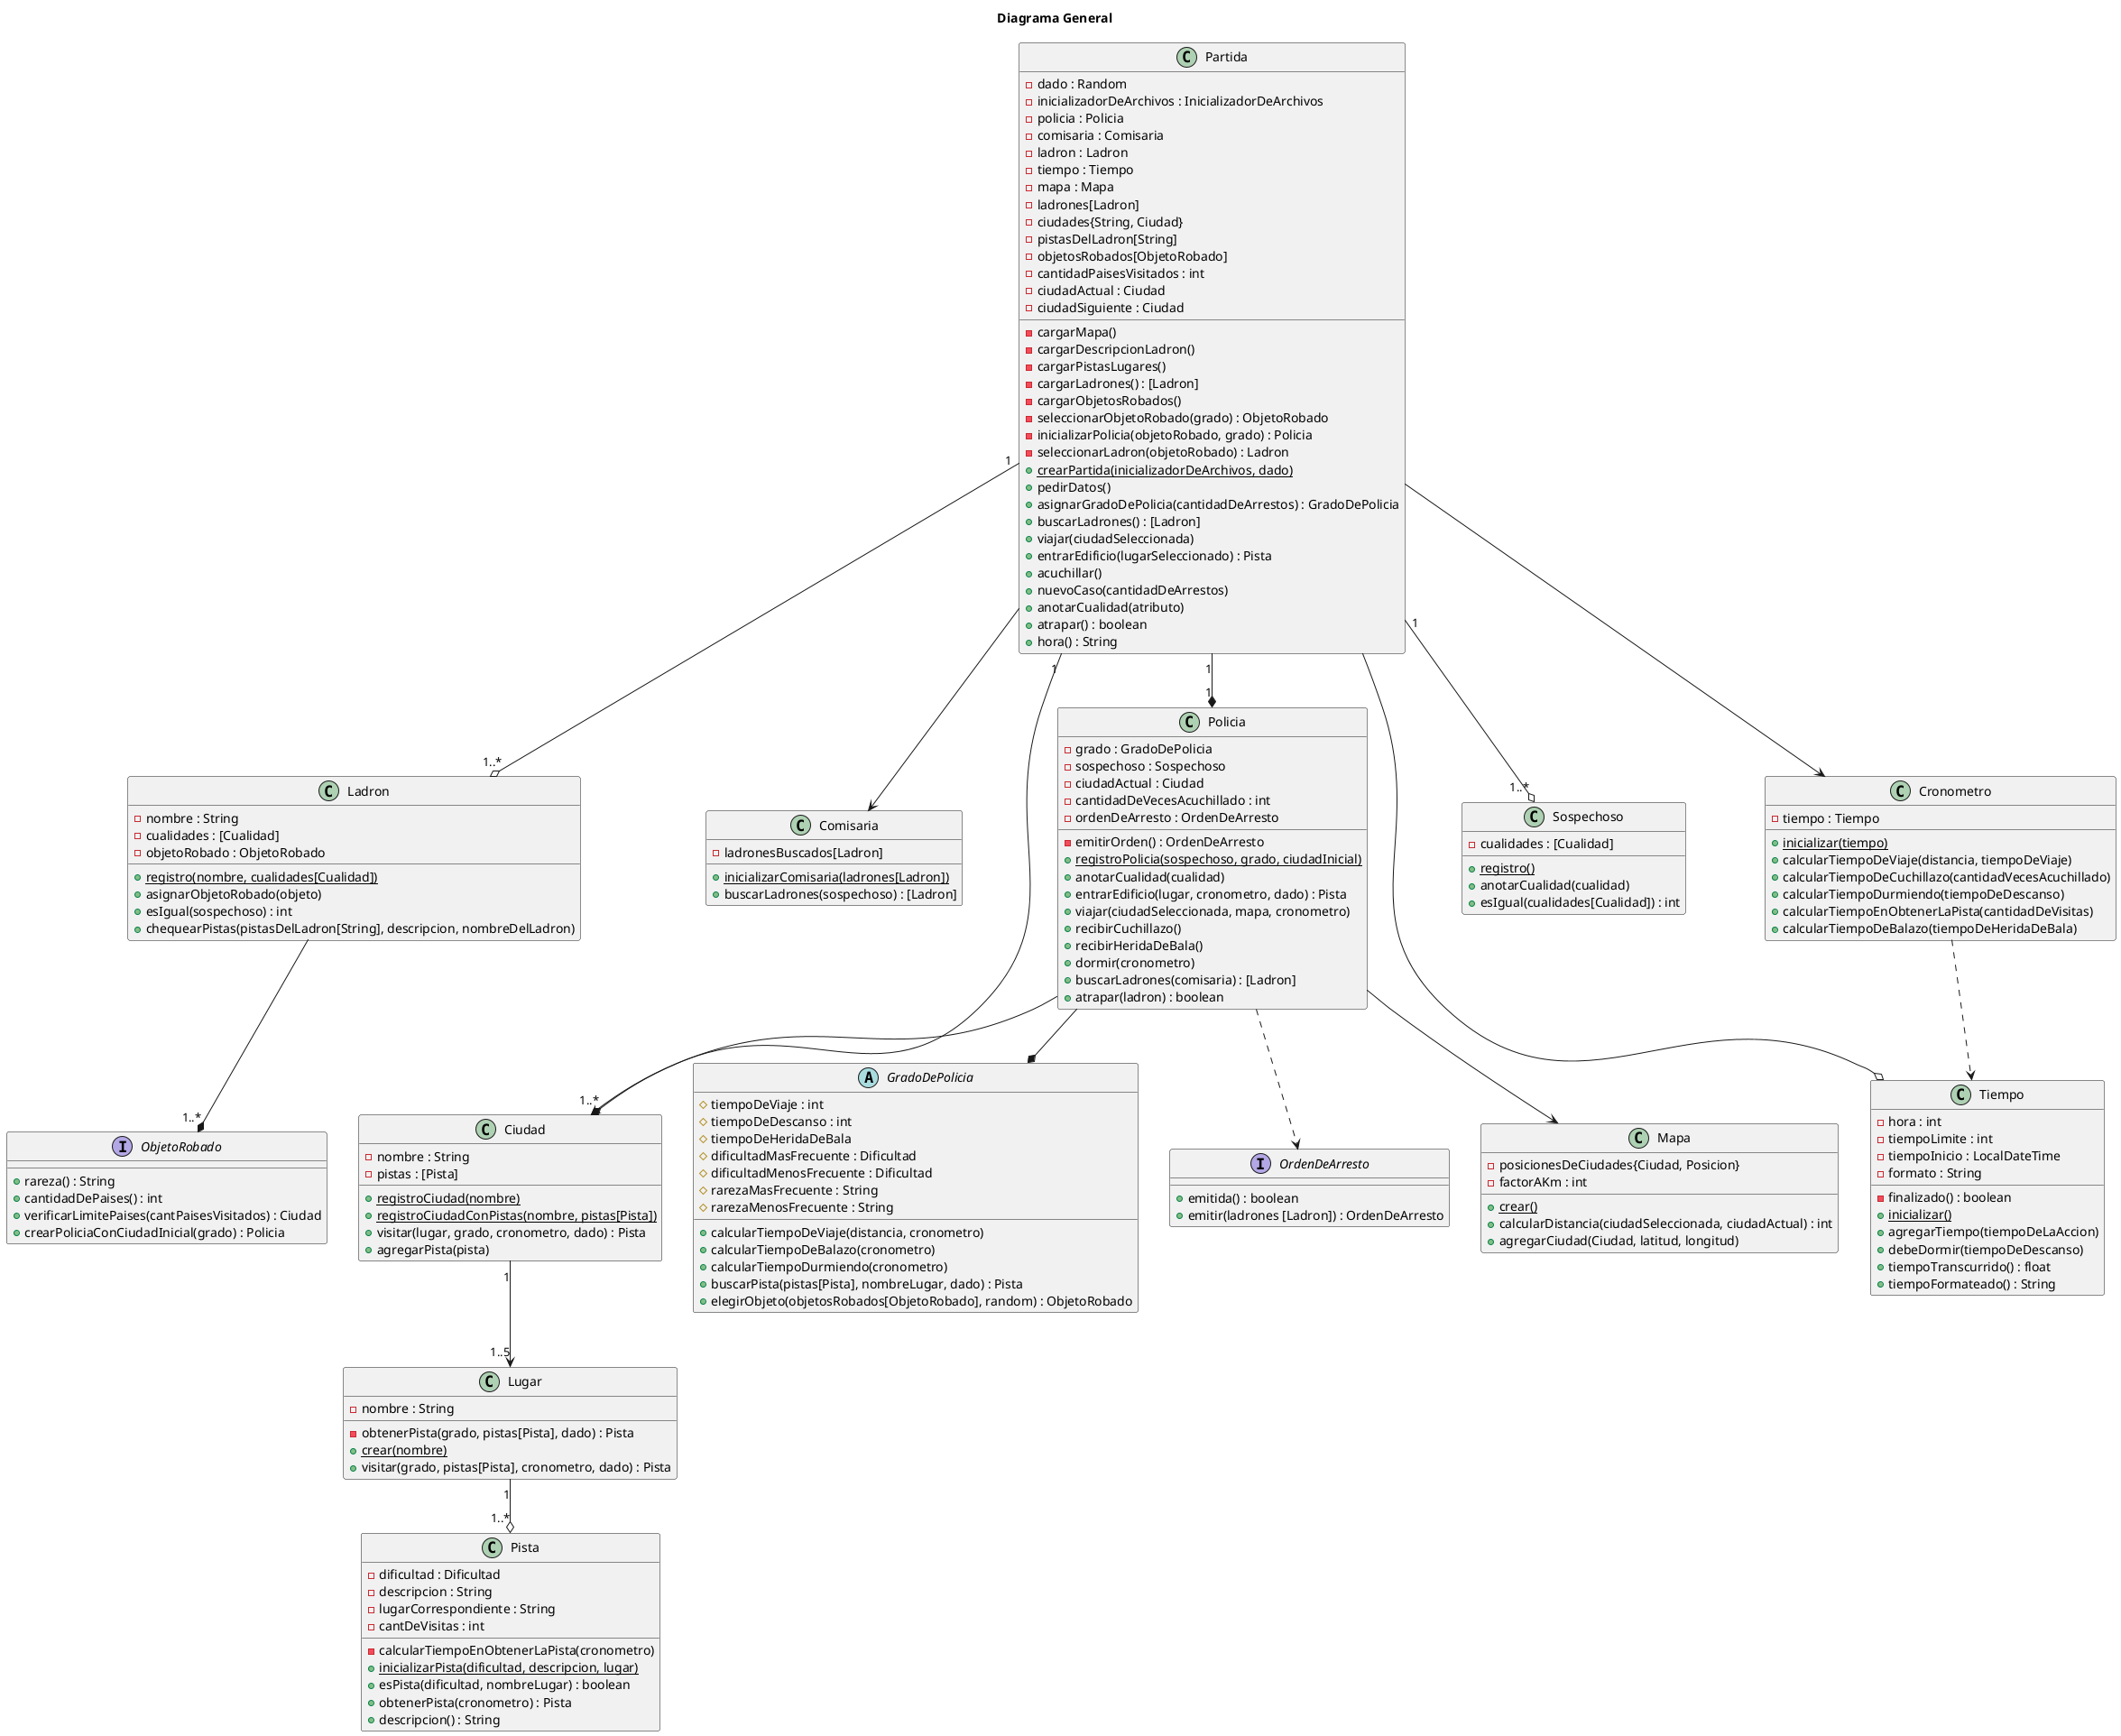 @startuml
title Diagrama General


class Ciudad{
    - nombre : String
    - pistas : [Pista]
    + {static} registroCiudad(nombre)
    + {static} registroCiudadConPistas(nombre, pistas[Pista])
    + visitar(lugar, grado, cronometro, dado) : Pista
    + agregarPista(pista)
}

class Comisaria {
    - ladronesBuscados[Ladron]
    + {static} inicializarComisaria(ladrones[Ladron])
    + buscarLadrones(sospechoso) : [Ladron]
}

class Cronometro {
    - tiempo : Tiempo
    + {static} inicializar(tiempo)
    + calcularTiempoDeViaje(distancia, tiempoDeViaje)
    + calcularTiempoDeCuchillazo(cantidadVecesAcuchillado)
    + calcularTiempoDurmiendo(tiempoDeDescanso)
    + calcularTiempoEnObtenerLaPista(cantidadDeVisitas)
    + calcularTiempoDeBalazo(tiempoDeHeridaDeBala)
}

class Partida{
    - dado : Random
    - inicializadorDeArchivos : InicializadorDeArchivos
    - policia : Policia
    - comisaria : Comisaria
    - ladron : Ladron
    - tiempo : Tiempo
    - mapa : Mapa
    - ladrones[Ladron]
    - ciudades{String, Ciudad}
    - pistasDelLadron[String]
    - objetosRobados[ObjetoRobado]
    - cantidadPaisesVisitados : int
    - ciudadActual : Ciudad
    - ciudadSiguiente : Ciudad
    - cargarMapa()
    - cargarDescripcionLadron()
    - cargarPistasLugares()
    - cargarLadrones() : [Ladron]
    - cargarObjetosRobados()
    - seleccionarObjetoRobado(grado) : ObjetoRobado
    - inicializarPolicia(objetoRobado, grado) : Policia
    - seleccionarLadron(objetoRobado) : Ladron
    + {static} crearPartida(inicializadorDeArchivos, dado)
    + pedirDatos()
    + asignarGradoDePolicia(cantidadDeArrestos) : GradoDePolicia
    + buscarLadrones() : [Ladron]
    + viajar(ciudadSeleccionada)
    + entrarEdificio(lugarSeleccionado) : Pista
    + acuchillar()
    + nuevoCaso(cantidadDeArrestos)
    + anotarCualidad(atributo)
    + atrapar() : boolean
    + hora() : String
}


class Ladron{
    - nombre : String
    - cualidades : [Cualidad]
    - objetoRobado : ObjetoRobado
    + {static} registro(nombre, cualidades[Cualidad])
    + asignarObjetoRobado(objeto)
    + esIgual(sospechoso) : int
    + chequearPistas(pistasDelLadron[String], descripcion, nombreDelLadron)
    '/+ acuchillar(Policia) : int/'
}



class Policia{
    - grado : GradoDePolicia
    - sospechoso : Sospechoso
    - ciudadActual : Ciudad
    - cantidadDeVecesAcuchillado : int
    - ordenDeArresto : OrdenDeArresto
    - emitirOrden() : OrdenDeArresto
    + {static} registroPolicia(sospechoso, grado, ciudadInicial)
    + anotarCualidad(cualidad)
    + entrarEdificio(lugar, cronometro, dado) : Pista
    + viajar(ciudadSeleccionada, mapa, cronometro)
    + recibirCuchillazo()
    + recibirHeridaDeBala()
    + dormir(cronometro)
    + buscarLadrones(comisaria) : [Ladron]
    + atrapar(ladron) : boolean
}

class Mapa{
    - posicionesDeCiudades{Ciudad, Posicion}
    - factorAKm : int
    + {static} crear()
    + calcularDistancia(ciudadSeleccionada, ciudadActual) : int
    + agregarCiudad(Ciudad, latitud, longitud)
}

abstract class GradoDePolicia{
    # tiempoDeViaje : int
    # tiempoDeDescanso : int
    # tiempoDeHeridaDeBala
    # dificultadMasFrecuente : Dificultad
    # dificultadMenosFrecuente : Dificultad
    # rarezaMasFrecuente : String
    # rarezaMenosFrecuente : String
    + calcularTiempoDeViaje(distancia, cronometro)
    + calcularTiempoDeBalazo(cronometro)
    + calcularTiempoDurmiendo(cronometro)
    + buscarPista(pistas[Pista], nombreLugar, dado) : Pista
    + elegirObjeto(objetosRobados[ObjetoRobado], random) : ObjetoRobado
}


class Sospechoso{
    - cualidades : [Cualidad]
    + {static} registro()
    + anotarCualidad(cualidad)
    + esIgual(cualidades[Cualidad]) : int
}

class Lugar{
    - nombre : String
    - obtenerPista(grado, pistas[Pista], dado) : Pista
    + {static} crear(nombre)
    + visitar(grado, pistas[Pista], cronometro, dado) : Pista
}

class Pista{
    - dificultad : Dificultad
    - descripcion : String
    - lugarCorrespondiente : String
    - cantDeVisitas : int
    - calcularTiempoEnObtenerLaPista(cronometro)
    + {static} inicializarPista(dificultad, descripcion, lugar)
    + esPista(dificultad, nombreLugar) : boolean
    + obtenerPista(cronometro) : Pista
    + descripcion() : String
}

interface ObjetoRobado{
	+ rareza() : String
	+ cantidadDePaises() : int
	+ verificarLimitePaises(cantPaisesVisitados) : Ciudad
    + crearPoliciaConCiudadInicial(grado) : Policia
}

class Tiempo{
    - hora : int
    - tiempoLimite : int
    - tiempoInicio : LocalDateTime
    - formato : String
    - finalizado() : boolean
    + {static} inicializar()
    + agregarTiempo(tiempoDeLaAccion)
    + debeDormir(tiempoDeDescanso)
    + tiempoTranscurrido() : float
    + tiempoFormateado() : String
}

interface OrdenDeArresto{
    + emitida() : boolean
    + emitir(ladrones [Ladron]) : OrdenDeArresto
}


Partida "1" --o "1..*" Ladron
Partida "1" --o "1..*" Sospechoso
Partida"1" --* "1"Policia
Partida --o Tiempo
Policia --* GradoDePolicia
Policia --> Mapa
Partida "1" --* "1..*" Ciudad
Policia --> Ciudad
Ciudad "1" --> "1..5"Lugar
Lugar "1" --o "1..*" Pista

Policia ..> OrdenDeArresto
Ladron --* "1..*" ObjetoRobado
Partida --> Comisaria
Cronometro ..> Tiempo
Partida --> Cronometro


@enduml